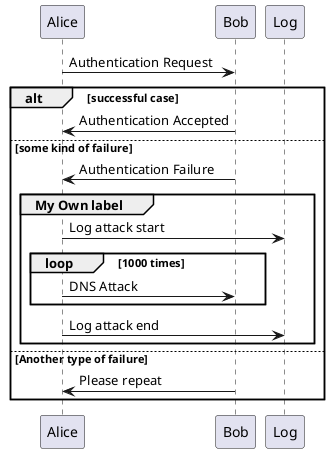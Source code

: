 @startuml
' alt/else opt loop par break critical group'
Alice -> Bob: Authentication Request
alt successful case
    Bob -> Alice: Authentication Accepted
else some kind of failure
    Bob -> Alice: Authentication Failure
    group My Own label
    Alice -> Log : Log attack start
        loop 1000 times
            Alice -> Bob : DNS Attack
        end
    Alice -> Log : Log attack end
    end
else Another type of failure
    Bob -> Alice: Please repeat
end
@enduml

